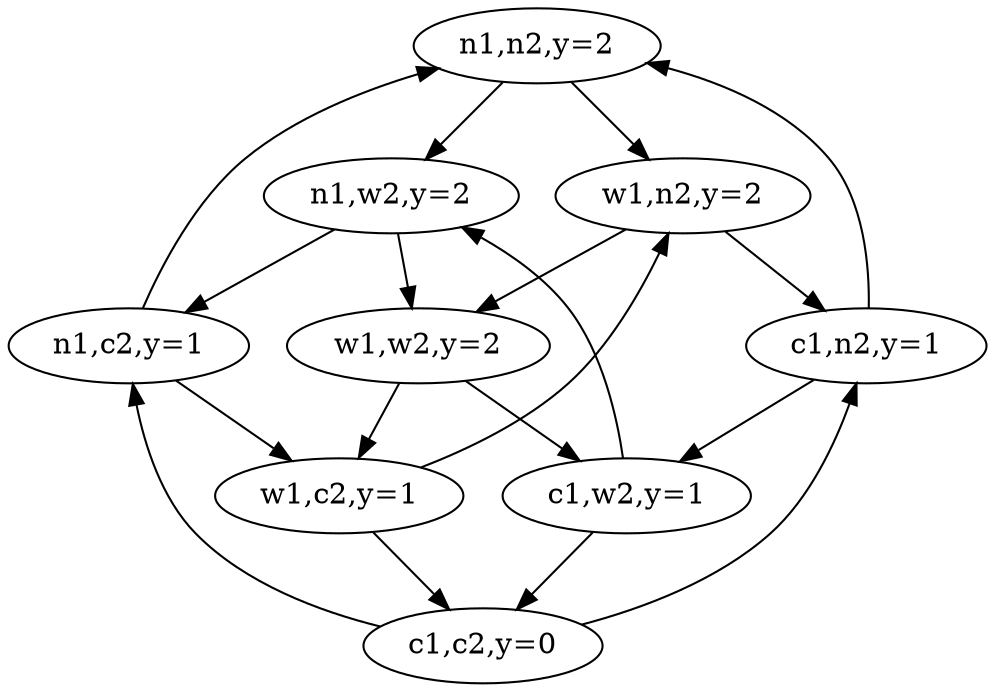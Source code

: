 digraph G { 
{rank=same;"n1,n2,y=2";}
{rank=same;"n1,w2,y=2";"w1,n2,y=2";}
{rank=same;"n1,c2,y=1";"w1,w2,y=2";"c1,n2,y=1";}
{rank=same;"w1,c2,y=1";"c1,w2,y=1";}
{rank=same;"c1,c2,y=0";}
{"n1,n2,y=2"}->{"n1,w2,y=2"}
{"n1,n2,y=2"}->{"w1,n2,y=2"}
{"n1,w2,y=2"}->{"n1,c2,y=1"}
{"n1,w2,y=2"}->{"w1,w2,y=2"}
{"w1,n2,y=2"}->{"w1,w2,y=2"}
{"w1,n2,y=2"}->{"c1,n2,y=1"}
{"n1,c2,y=1"}->{"n1,n2,y=2"}
{"n1,c2,y=1"}->{"w1,c2,y=1"}
{"w1,w2,y=2"}->{"w1,c2,y=1"}
{"w1,w2,y=2"}->{"c1,w2,y=1"}
{"c1,n2,y=1"}->{"n1,n2,y=2"}
{"c1,n2,y=1"}->{"c1,w2,y=1"}
{"w1,c2,y=1"}->{"w1,n2,y=2"}
{"w1,c2,y=1"}->{"c1,c2,y=0"}
{"c1,w2,y=1"}->{"n1,w2,y=2"}
{"c1,w2,y=1"}->{"c1,c2,y=0"}
{"c1,c2,y=0"}->{"n1,c2,y=1"}
{"c1,c2,y=0"}->{"c1,n2,y=1"}
}